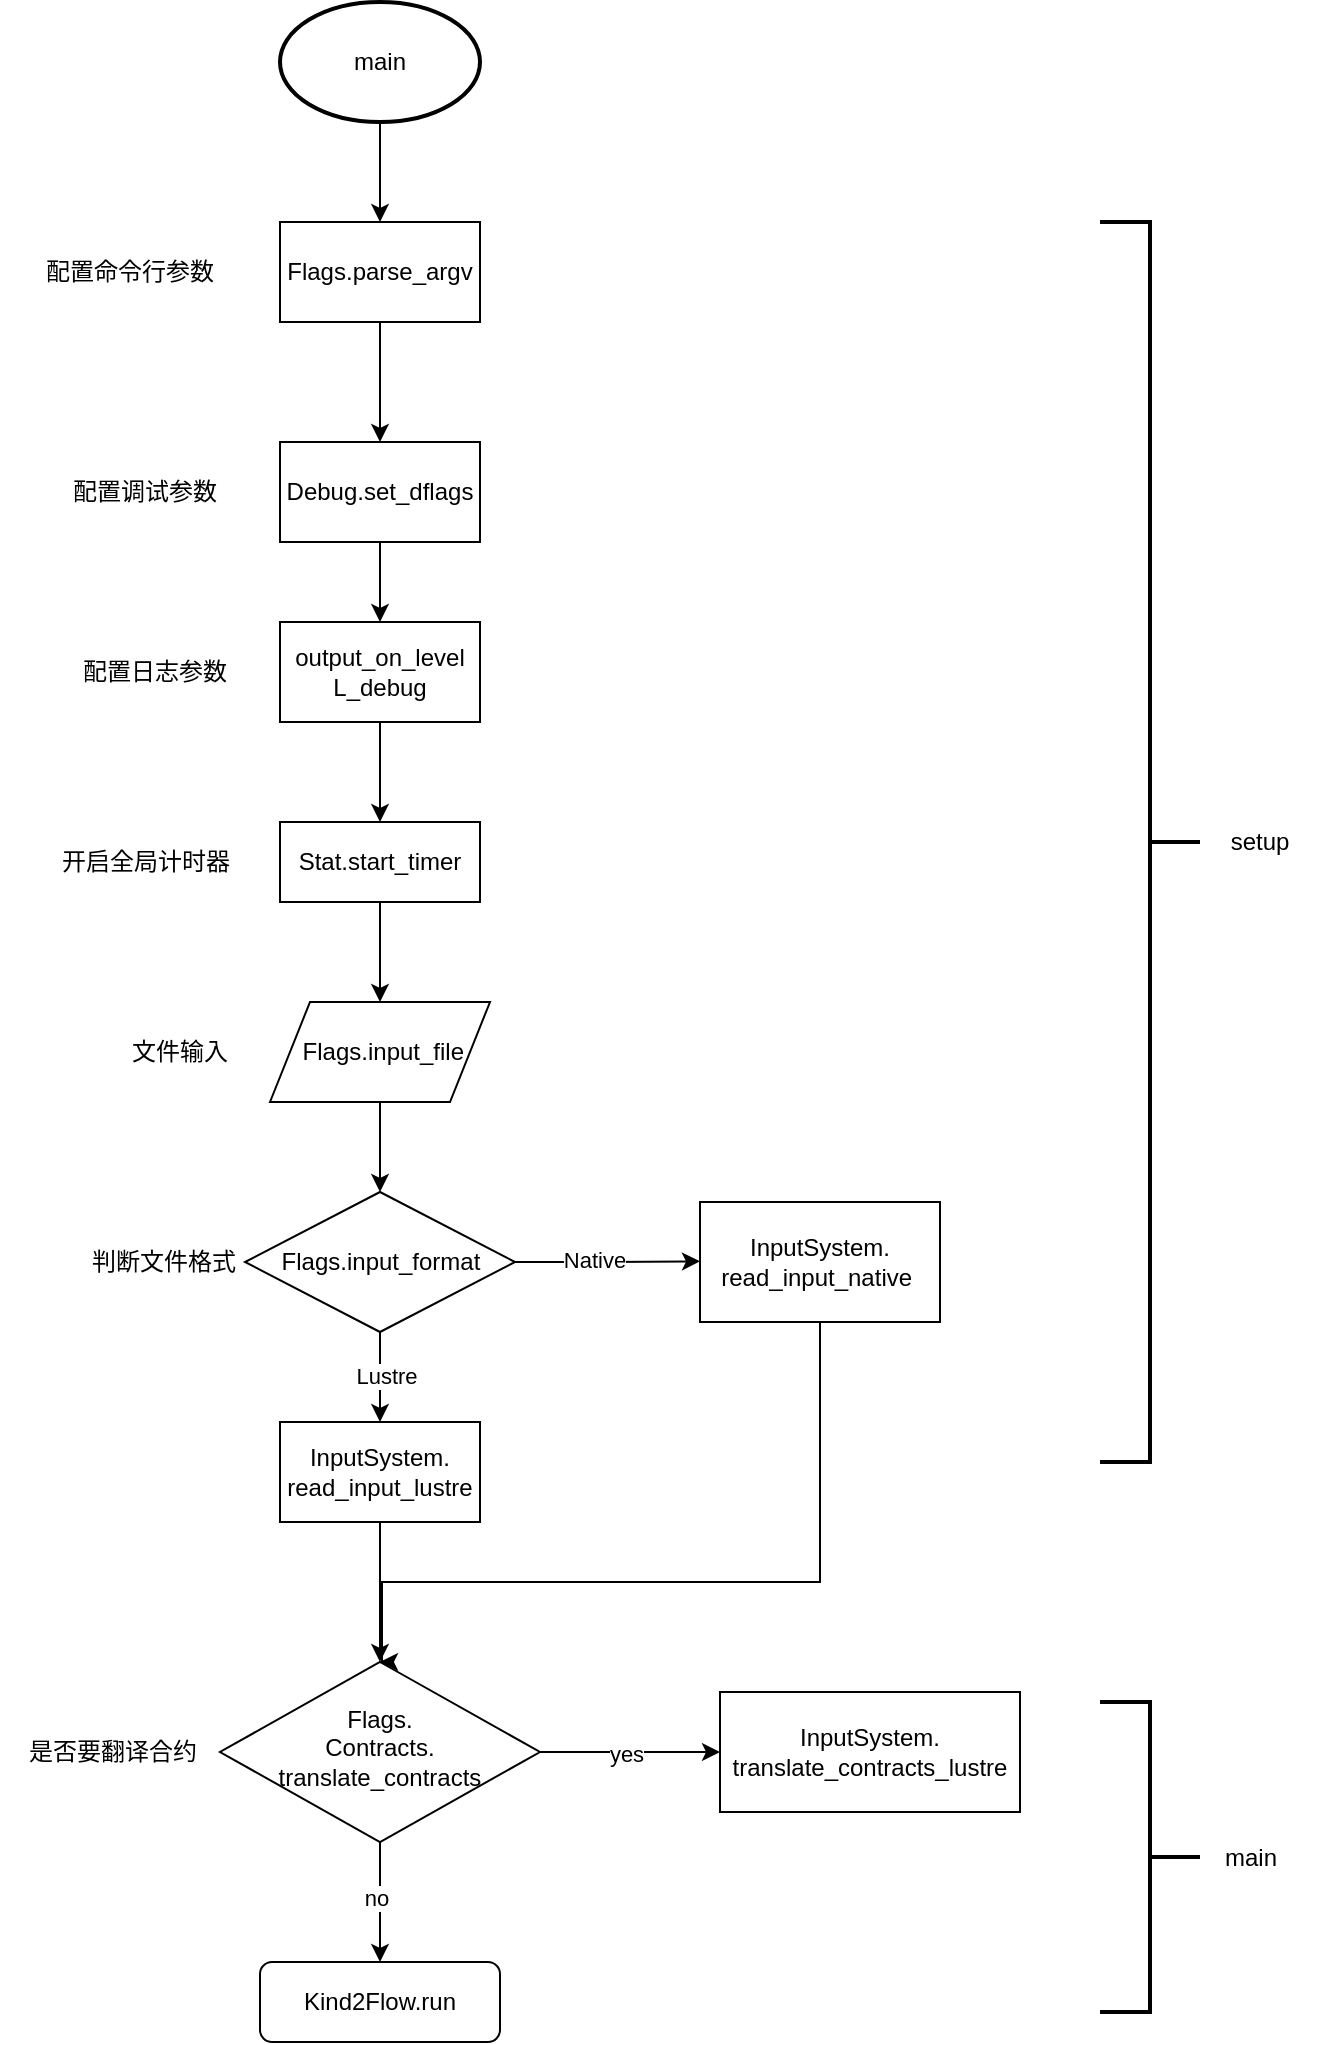 <mxfile version="21.6.8" type="device">
  <diagram id="C5RBs43oDa-KdzZeNtuy" name="Page-1">
    <mxGraphModel dx="970" dy="687" grid="1" gridSize="10" guides="1" tooltips="1" connect="1" arrows="1" fold="1" page="1" pageScale="1" pageWidth="827" pageHeight="1169" math="0" shadow="0">
      <root>
        <mxCell id="WIyWlLk6GJQsqaUBKTNV-0" />
        <mxCell id="WIyWlLk6GJQsqaUBKTNV-1" parent="WIyWlLk6GJQsqaUBKTNV-0" />
        <mxCell id="ewnaA9aB15IOuHyST5io-16" style="edgeStyle=orthogonalEdgeStyle;rounded=0;orthogonalLoop=1;jettySize=auto;html=1;exitX=0.5;exitY=1;exitDx=0;exitDy=0;exitPerimeter=0;entryX=0.5;entryY=0;entryDx=0;entryDy=0;" parent="WIyWlLk6GJQsqaUBKTNV-1" source="ewnaA9aB15IOuHyST5io-6" target="ewnaA9aB15IOuHyST5io-13" edge="1">
          <mxGeometry relative="1" as="geometry" />
        </mxCell>
        <mxCell id="ewnaA9aB15IOuHyST5io-6" value="main" style="strokeWidth=2;html=1;shape=mxgraph.flowchart.start_1;whiteSpace=wrap;" parent="WIyWlLk6GJQsqaUBKTNV-1" vertex="1">
          <mxGeometry x="170" y="50" width="100" height="60" as="geometry" />
        </mxCell>
        <mxCell id="ewnaA9aB15IOuHyST5io-21" style="edgeStyle=orthogonalEdgeStyle;rounded=0;orthogonalLoop=1;jettySize=auto;html=1;exitX=0.5;exitY=1;exitDx=0;exitDy=0;" parent="WIyWlLk6GJQsqaUBKTNV-1" source="ewnaA9aB15IOuHyST5io-13" target="ewnaA9aB15IOuHyST5io-20" edge="1">
          <mxGeometry relative="1" as="geometry" />
        </mxCell>
        <mxCell id="ewnaA9aB15IOuHyST5io-23" value="" style="group" parent="WIyWlLk6GJQsqaUBKTNV-1" vertex="1" connectable="0">
          <mxGeometry x="30" y="160" width="240" height="50" as="geometry" />
        </mxCell>
        <mxCell id="ewnaA9aB15IOuHyST5io-13" value="Flags.parse_argv" style="rounded=0;whiteSpace=wrap;html=1;" parent="ewnaA9aB15IOuHyST5io-23" vertex="1">
          <mxGeometry x="140" width="100" height="50" as="geometry" />
        </mxCell>
        <mxCell id="ewnaA9aB15IOuHyST5io-19" value="配置命令行参数" style="text;html=1;strokeColor=none;fillColor=none;align=center;verticalAlign=middle;whiteSpace=wrap;rounded=0;" parent="ewnaA9aB15IOuHyST5io-23" vertex="1">
          <mxGeometry y="10" width="130" height="30" as="geometry" />
        </mxCell>
        <mxCell id="ewnaA9aB15IOuHyST5io-24" value="" style="group" parent="WIyWlLk6GJQsqaUBKTNV-1" vertex="1" connectable="0">
          <mxGeometry x="55" y="270" width="215" height="50" as="geometry" />
        </mxCell>
        <mxCell id="ewnaA9aB15IOuHyST5io-20" value="Debug.set_dflags" style="rounded=0;whiteSpace=wrap;html=1;" parent="ewnaA9aB15IOuHyST5io-24" vertex="1">
          <mxGeometry x="115" width="100" height="50" as="geometry" />
        </mxCell>
        <mxCell id="ewnaA9aB15IOuHyST5io-22" value="配置调试参数" style="text;html=1;strokeColor=none;fillColor=none;align=center;verticalAlign=middle;whiteSpace=wrap;rounded=0;" parent="ewnaA9aB15IOuHyST5io-24" vertex="1">
          <mxGeometry y="10" width="95" height="30" as="geometry" />
        </mxCell>
        <mxCell id="ewnaA9aB15IOuHyST5io-26" style="edgeStyle=orthogonalEdgeStyle;rounded=0;orthogonalLoop=1;jettySize=auto;html=1;exitX=0.5;exitY=1;exitDx=0;exitDy=0;entryX=0.5;entryY=0;entryDx=0;entryDy=0;" parent="WIyWlLk6GJQsqaUBKTNV-1" source="ewnaA9aB15IOuHyST5io-20" target="ewnaA9aB15IOuHyST5io-25" edge="1">
          <mxGeometry relative="1" as="geometry" />
        </mxCell>
        <mxCell id="ewnaA9aB15IOuHyST5io-28" value="" style="group" parent="WIyWlLk6GJQsqaUBKTNV-1" vertex="1" connectable="0">
          <mxGeometry x="65" y="360" width="205" height="50" as="geometry" />
        </mxCell>
        <mxCell id="ewnaA9aB15IOuHyST5io-25" value="output_on_level L_debug" style="rounded=0;whiteSpace=wrap;html=1;" parent="ewnaA9aB15IOuHyST5io-28" vertex="1">
          <mxGeometry x="105" width="100" height="50" as="geometry" />
        </mxCell>
        <mxCell id="ewnaA9aB15IOuHyST5io-27" value="配置日志参数" style="text;html=1;strokeColor=none;fillColor=none;align=center;verticalAlign=middle;whiteSpace=wrap;rounded=0;" parent="ewnaA9aB15IOuHyST5io-28" vertex="1">
          <mxGeometry y="10" width="85" height="30" as="geometry" />
        </mxCell>
        <mxCell id="ewnaA9aB15IOuHyST5io-32" style="edgeStyle=orthogonalEdgeStyle;rounded=0;orthogonalLoop=1;jettySize=auto;html=1;exitX=0.5;exitY=1;exitDx=0;exitDy=0;" parent="WIyWlLk6GJQsqaUBKTNV-1" source="ewnaA9aB15IOuHyST5io-25" target="ewnaA9aB15IOuHyST5io-30" edge="1">
          <mxGeometry relative="1" as="geometry" />
        </mxCell>
        <mxCell id="ewnaA9aB15IOuHyST5io-33" value="" style="group" parent="WIyWlLk6GJQsqaUBKTNV-1" vertex="1" connectable="0">
          <mxGeometry x="55" y="460" width="215" height="40" as="geometry" />
        </mxCell>
        <mxCell id="ewnaA9aB15IOuHyST5io-30" value="Stat.start_timer" style="rounded=0;whiteSpace=wrap;html=1;" parent="ewnaA9aB15IOuHyST5io-33" vertex="1">
          <mxGeometry x="115" width="100" height="40" as="geometry" />
        </mxCell>
        <mxCell id="ewnaA9aB15IOuHyST5io-31" value="开启全局计时器" style="text;strokeColor=none;fillColor=none;align=left;verticalAlign=middle;spacingLeft=4;spacingRight=4;overflow=hidden;points=[[0,0.5],[1,0.5]];portConstraint=eastwest;rotatable=0;whiteSpace=wrap;html=1;" parent="ewnaA9aB15IOuHyST5io-33" vertex="1">
          <mxGeometry y="5" width="100" height="30" as="geometry" />
        </mxCell>
        <mxCell id="ewnaA9aB15IOuHyST5io-44" style="edgeStyle=orthogonalEdgeStyle;rounded=0;orthogonalLoop=1;jettySize=auto;html=1;exitX=0.5;exitY=1;exitDx=0;exitDy=0;" parent="WIyWlLk6GJQsqaUBKTNV-1" source="ewnaA9aB15IOuHyST5io-34" target="ewnaA9aB15IOuHyST5io-57" edge="1">
          <mxGeometry relative="1" as="geometry">
            <mxPoint x="220" y="760" as="targetPoint" />
          </mxGeometry>
        </mxCell>
        <mxCell id="ewnaA9aB15IOuHyST5io-45" value="Lustre" style="edgeLabel;html=1;align=center;verticalAlign=middle;resizable=0;points=[];" parent="ewnaA9aB15IOuHyST5io-44" vertex="1" connectable="0">
          <mxGeometry x="-0.031" y="3" relative="1" as="geometry">
            <mxPoint as="offset" />
          </mxGeometry>
        </mxCell>
        <mxCell id="ewnaA9aB15IOuHyST5io-46" style="edgeStyle=orthogonalEdgeStyle;rounded=0;orthogonalLoop=1;jettySize=auto;html=1;exitX=1;exitY=0.5;exitDx=0;exitDy=0;" parent="WIyWlLk6GJQsqaUBKTNV-1" source="ewnaA9aB15IOuHyST5io-34" edge="1">
          <mxGeometry relative="1" as="geometry">
            <mxPoint x="380" y="679.667" as="targetPoint" />
          </mxGeometry>
        </mxCell>
        <mxCell id="ewnaA9aB15IOuHyST5io-53" value="Native" style="edgeLabel;html=1;align=center;verticalAlign=middle;resizable=0;points=[];" parent="ewnaA9aB15IOuHyST5io-46" vertex="1" connectable="0">
          <mxGeometry x="-0.151" y="1" relative="1" as="geometry">
            <mxPoint as="offset" />
          </mxGeometry>
        </mxCell>
        <mxCell id="ewnaA9aB15IOuHyST5io-34" value="Flags.input_format" style="rhombus;whiteSpace=wrap;html=1;" parent="WIyWlLk6GJQsqaUBKTNV-1" vertex="1">
          <mxGeometry x="152.5" y="645" width="135" height="70" as="geometry" />
        </mxCell>
        <mxCell id="ewnaA9aB15IOuHyST5io-37" style="edgeStyle=orthogonalEdgeStyle;rounded=0;orthogonalLoop=1;jettySize=auto;html=1;exitX=0.5;exitY=1;exitDx=0;exitDy=0;" parent="WIyWlLk6GJQsqaUBKTNV-1" source="ewnaA9aB15IOuHyST5io-35" target="ewnaA9aB15IOuHyST5io-34" edge="1">
          <mxGeometry relative="1" as="geometry" />
        </mxCell>
        <mxCell id="ewnaA9aB15IOuHyST5io-36" style="edgeStyle=orthogonalEdgeStyle;rounded=0;orthogonalLoop=1;jettySize=auto;html=1;exitX=0.5;exitY=1;exitDx=0;exitDy=0;" parent="WIyWlLk6GJQsqaUBKTNV-1" source="ewnaA9aB15IOuHyST5io-30" target="ewnaA9aB15IOuHyST5io-35" edge="1">
          <mxGeometry relative="1" as="geometry" />
        </mxCell>
        <mxCell id="ewnaA9aB15IOuHyST5io-39" value="判断文件格式" style="text;html=1;strokeColor=none;fillColor=none;align=center;verticalAlign=middle;whiteSpace=wrap;rounded=0;" parent="WIyWlLk6GJQsqaUBKTNV-1" vertex="1">
          <mxGeometry x="70.5" y="665" width="82" height="30" as="geometry" />
        </mxCell>
        <mxCell id="ewnaA9aB15IOuHyST5io-43" value="" style="group" parent="WIyWlLk6GJQsqaUBKTNV-1" vertex="1" connectable="0">
          <mxGeometry x="90" y="550" width="185" height="50" as="geometry" />
        </mxCell>
        <mxCell id="ewnaA9aB15IOuHyST5io-35" value="&amp;nbsp;Flags.input_file" style="shape=parallelogram;perimeter=parallelogramPerimeter;whiteSpace=wrap;html=1;fixedSize=1;" parent="ewnaA9aB15IOuHyST5io-43" vertex="1">
          <mxGeometry x="75" width="110" height="50" as="geometry" />
        </mxCell>
        <mxCell id="ewnaA9aB15IOuHyST5io-38" value="文件输入" style="text;html=1;strokeColor=none;fillColor=none;align=center;verticalAlign=middle;whiteSpace=wrap;rounded=0;" parent="ewnaA9aB15IOuHyST5io-43" vertex="1">
          <mxGeometry y="10" width="60" height="30" as="geometry" />
        </mxCell>
        <mxCell id="ewnaA9aB15IOuHyST5io-59" style="edgeStyle=orthogonalEdgeStyle;rounded=0;orthogonalLoop=1;jettySize=auto;html=1;exitX=0.5;exitY=1;exitDx=0;exitDy=0;" parent="WIyWlLk6GJQsqaUBKTNV-1" source="ewnaA9aB15IOuHyST5io-47" edge="1">
          <mxGeometry relative="1" as="geometry">
            <mxPoint x="220" y="880" as="targetPoint" />
            <Array as="points">
              <mxPoint x="440" y="840" />
              <mxPoint x="221" y="840" />
              <mxPoint x="221" y="880" />
            </Array>
          </mxGeometry>
        </mxCell>
        <mxCell id="ewnaA9aB15IOuHyST5io-47" value="InputSystem.&lt;br&gt;read_input_native&amp;nbsp;" style="rounded=0;whiteSpace=wrap;html=1;" parent="WIyWlLk6GJQsqaUBKTNV-1" vertex="1">
          <mxGeometry x="380" y="650" width="120" height="60" as="geometry" />
        </mxCell>
        <mxCell id="ewnaA9aB15IOuHyST5io-67" style="edgeStyle=orthogonalEdgeStyle;rounded=0;orthogonalLoop=1;jettySize=auto;html=1;exitX=0.5;exitY=1;exitDx=0;exitDy=0;" parent="WIyWlLk6GJQsqaUBKTNV-1" source="ewnaA9aB15IOuHyST5io-57" target="WIyWlLk6GJQsqaUBKTNV-10" edge="1">
          <mxGeometry relative="1" as="geometry" />
        </mxCell>
        <mxCell id="ewnaA9aB15IOuHyST5io-57" value="InputSystem.&lt;br&gt;read_input_lustre" style="rounded=0;whiteSpace=wrap;html=1;" parent="WIyWlLk6GJQsqaUBKTNV-1" vertex="1">
          <mxGeometry x="170" y="760" width="100" height="50" as="geometry" />
        </mxCell>
        <mxCell id="ewnaA9aB15IOuHyST5io-63" value="" style="group" parent="WIyWlLk6GJQsqaUBKTNV-1" vertex="1" connectable="0">
          <mxGeometry x="580" y="160" width="110" height="620" as="geometry" />
        </mxCell>
        <mxCell id="ewnaA9aB15IOuHyST5io-60" value="" style="strokeWidth=2;html=1;shape=mxgraph.flowchart.annotation_2;align=left;labelPosition=right;pointerEvents=1;direction=west;" parent="ewnaA9aB15IOuHyST5io-63" vertex="1">
          <mxGeometry width="50" height="620" as="geometry" />
        </mxCell>
        <mxCell id="ewnaA9aB15IOuHyST5io-62" value="setup" style="text;html=1;strokeColor=none;fillColor=none;align=center;verticalAlign=middle;whiteSpace=wrap;rounded=0;" parent="ewnaA9aB15IOuHyST5io-63" vertex="1">
          <mxGeometry x="50" y="295" width="60" height="30" as="geometry" />
        </mxCell>
        <mxCell id="ewnaA9aB15IOuHyST5io-68" style="edgeStyle=orthogonalEdgeStyle;rounded=0;orthogonalLoop=1;jettySize=auto;html=1;exitX=0.5;exitY=1;exitDx=0;exitDy=0;entryX=0.5;entryY=0;entryDx=0;entryDy=0;" parent="WIyWlLk6GJQsqaUBKTNV-1" source="WIyWlLk6GJQsqaUBKTNV-10" target="WIyWlLk6GJQsqaUBKTNV-11" edge="1">
          <mxGeometry relative="1" as="geometry" />
        </mxCell>
        <mxCell id="ewnaA9aB15IOuHyST5io-69" value="no" style="edgeLabel;html=1;align=center;verticalAlign=middle;resizable=0;points=[];" parent="ewnaA9aB15IOuHyST5io-68" vertex="1" connectable="0">
          <mxGeometry x="-0.068" y="-2" relative="1" as="geometry">
            <mxPoint as="offset" />
          </mxGeometry>
        </mxCell>
        <mxCell id="WIyWlLk6GJQsqaUBKTNV-10" value="Flags.&lt;br&gt;Contracts.&lt;br&gt;translate_contracts" style="rhombus;whiteSpace=wrap;html=1;shadow=0;fontFamily=Helvetica;fontSize=12;align=center;strokeWidth=1;spacing=6;spacingTop=-4;" parent="WIyWlLk6GJQsqaUBKTNV-1" vertex="1">
          <mxGeometry x="140" y="880" width="160" height="90" as="geometry" />
        </mxCell>
        <mxCell id="WIyWlLk6GJQsqaUBKTNV-11" value="Kind2Flow.run" style="rounded=1;whiteSpace=wrap;html=1;fontSize=12;glass=0;strokeWidth=1;shadow=0;" parent="WIyWlLk6GJQsqaUBKTNV-1" vertex="1">
          <mxGeometry x="160" y="1030" width="120" height="40" as="geometry" />
        </mxCell>
        <mxCell id="ewnaA9aB15IOuHyST5io-49" value="InputSystem.&lt;br style=&quot;border-color: var(--border-color);&quot;&gt;translate_contracts_lustre" style="rounded=0;whiteSpace=wrap;html=1;" parent="WIyWlLk6GJQsqaUBKTNV-1" vertex="1">
          <mxGeometry x="390" y="895" width="150" height="60" as="geometry" />
        </mxCell>
        <mxCell id="ewnaA9aB15IOuHyST5io-51" style="edgeStyle=orthogonalEdgeStyle;rounded=0;orthogonalLoop=1;jettySize=auto;html=1;exitX=1;exitY=0.5;exitDx=0;exitDy=0;" parent="WIyWlLk6GJQsqaUBKTNV-1" source="WIyWlLk6GJQsqaUBKTNV-10" target="ewnaA9aB15IOuHyST5io-49" edge="1">
          <mxGeometry relative="1" as="geometry" />
        </mxCell>
        <mxCell id="ewnaA9aB15IOuHyST5io-52" value="yes" style="edgeLabel;html=1;align=center;verticalAlign=middle;resizable=0;points=[];" parent="ewnaA9aB15IOuHyST5io-51" vertex="1" connectable="0">
          <mxGeometry x="-0.016" y="-3" relative="1" as="geometry">
            <mxPoint x="-2" y="-2" as="offset" />
          </mxGeometry>
        </mxCell>
        <mxCell id="ewnaA9aB15IOuHyST5io-66" value="" style="group" parent="WIyWlLk6GJQsqaUBKTNV-1" vertex="1" connectable="0">
          <mxGeometry x="580" y="900" width="100" height="155" as="geometry" />
        </mxCell>
        <mxCell id="ewnaA9aB15IOuHyST5io-10" value="" style="strokeWidth=2;html=1;shape=mxgraph.flowchart.annotation_2;align=left;labelPosition=right;pointerEvents=1;direction=west;" parent="ewnaA9aB15IOuHyST5io-66" vertex="1">
          <mxGeometry width="50" height="155" as="geometry" />
        </mxCell>
        <mxCell id="ewnaA9aB15IOuHyST5io-11" value="main" style="text;html=1;align=center;verticalAlign=middle;resizable=0;points=[];autosize=1;strokeColor=none;fillColor=none;" parent="ewnaA9aB15IOuHyST5io-66" vertex="1">
          <mxGeometry x="50" y="62.5" width="50" height="30" as="geometry" />
        </mxCell>
        <mxCell id="dbxCjNxU21uiZWLRtxmP-0" value="是否要翻译合约" style="text;html=1;strokeColor=none;fillColor=none;align=center;verticalAlign=middle;whiteSpace=wrap;rounded=0;" parent="WIyWlLk6GJQsqaUBKTNV-1" vertex="1">
          <mxGeometry x="40" y="910" width="93" height="30" as="geometry" />
        </mxCell>
      </root>
    </mxGraphModel>
  </diagram>
</mxfile>
